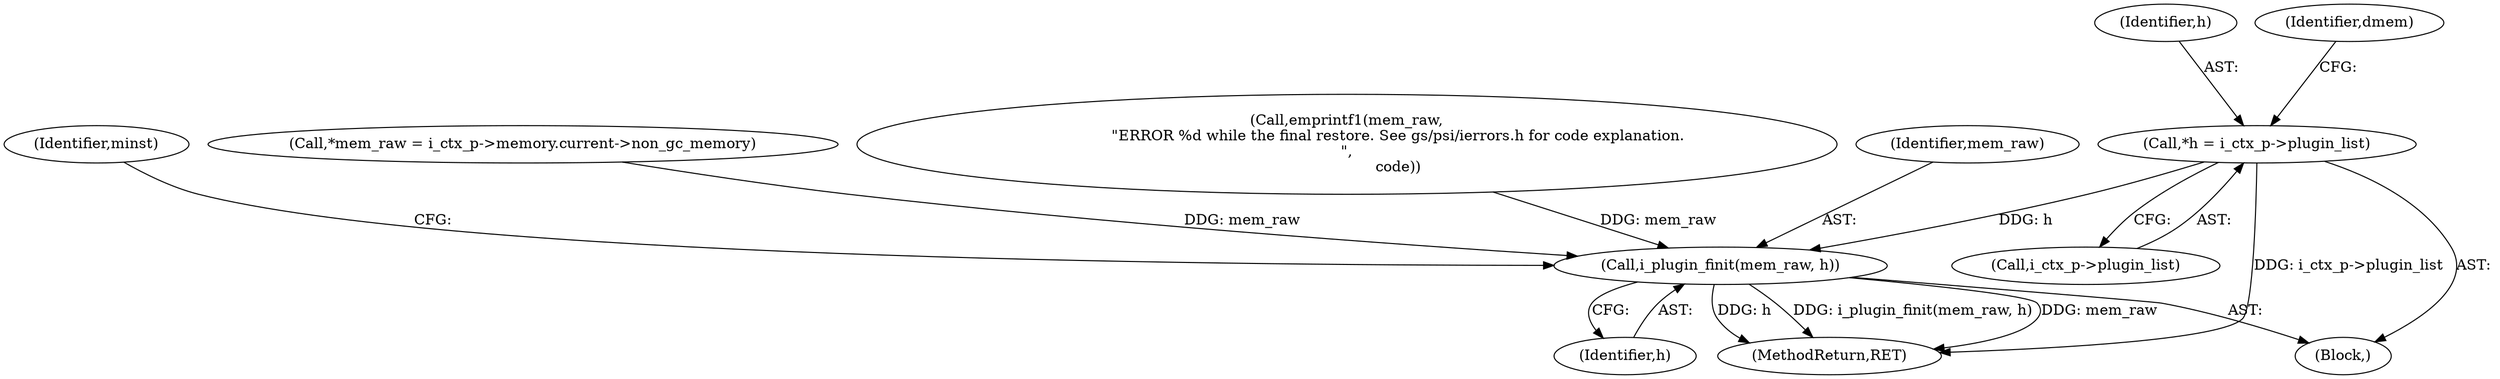 digraph "0_ghostscript_241d91112771a6104de10b3948c3f350d6690c1d@pointer" {
"1000413" [label="(Call,*h = i_ctx_p->plugin_list)"];
"1000437" [label="(Call,i_plugin_finit(mem_raw, h))"];
"1000445" [label="(Identifier,minst)"];
"1000403" [label="(Call,*mem_raw = i_ctx_p->memory.current->non_gc_memory)"];
"1000414" [label="(Identifier,h)"];
"1000419" [label="(Identifier,dmem)"];
"1000437" [label="(Call,i_plugin_finit(mem_raw, h))"];
"1000564" [label="(MethodReturn,RET)"];
"1000439" [label="(Identifier,h)"];
"1000413" [label="(Call,*h = i_ctx_p->plugin_list)"];
"1000401" [label="(Block,)"];
"1000430" [label="(Call,emprintf1(mem_raw,\n                      \"ERROR %d while the final restore. See gs/psi/ierrors.h for code explanation.\n\",\n                      code))"];
"1000438" [label="(Identifier,mem_raw)"];
"1000415" [label="(Call,i_ctx_p->plugin_list)"];
"1000413" -> "1000401"  [label="AST: "];
"1000413" -> "1000415"  [label="CFG: "];
"1000414" -> "1000413"  [label="AST: "];
"1000415" -> "1000413"  [label="AST: "];
"1000419" -> "1000413"  [label="CFG: "];
"1000413" -> "1000564"  [label="DDG: i_ctx_p->plugin_list"];
"1000413" -> "1000437"  [label="DDG: h"];
"1000437" -> "1000401"  [label="AST: "];
"1000437" -> "1000439"  [label="CFG: "];
"1000438" -> "1000437"  [label="AST: "];
"1000439" -> "1000437"  [label="AST: "];
"1000445" -> "1000437"  [label="CFG: "];
"1000437" -> "1000564"  [label="DDG: i_plugin_finit(mem_raw, h)"];
"1000437" -> "1000564"  [label="DDG: mem_raw"];
"1000437" -> "1000564"  [label="DDG: h"];
"1000403" -> "1000437"  [label="DDG: mem_raw"];
"1000430" -> "1000437"  [label="DDG: mem_raw"];
}
